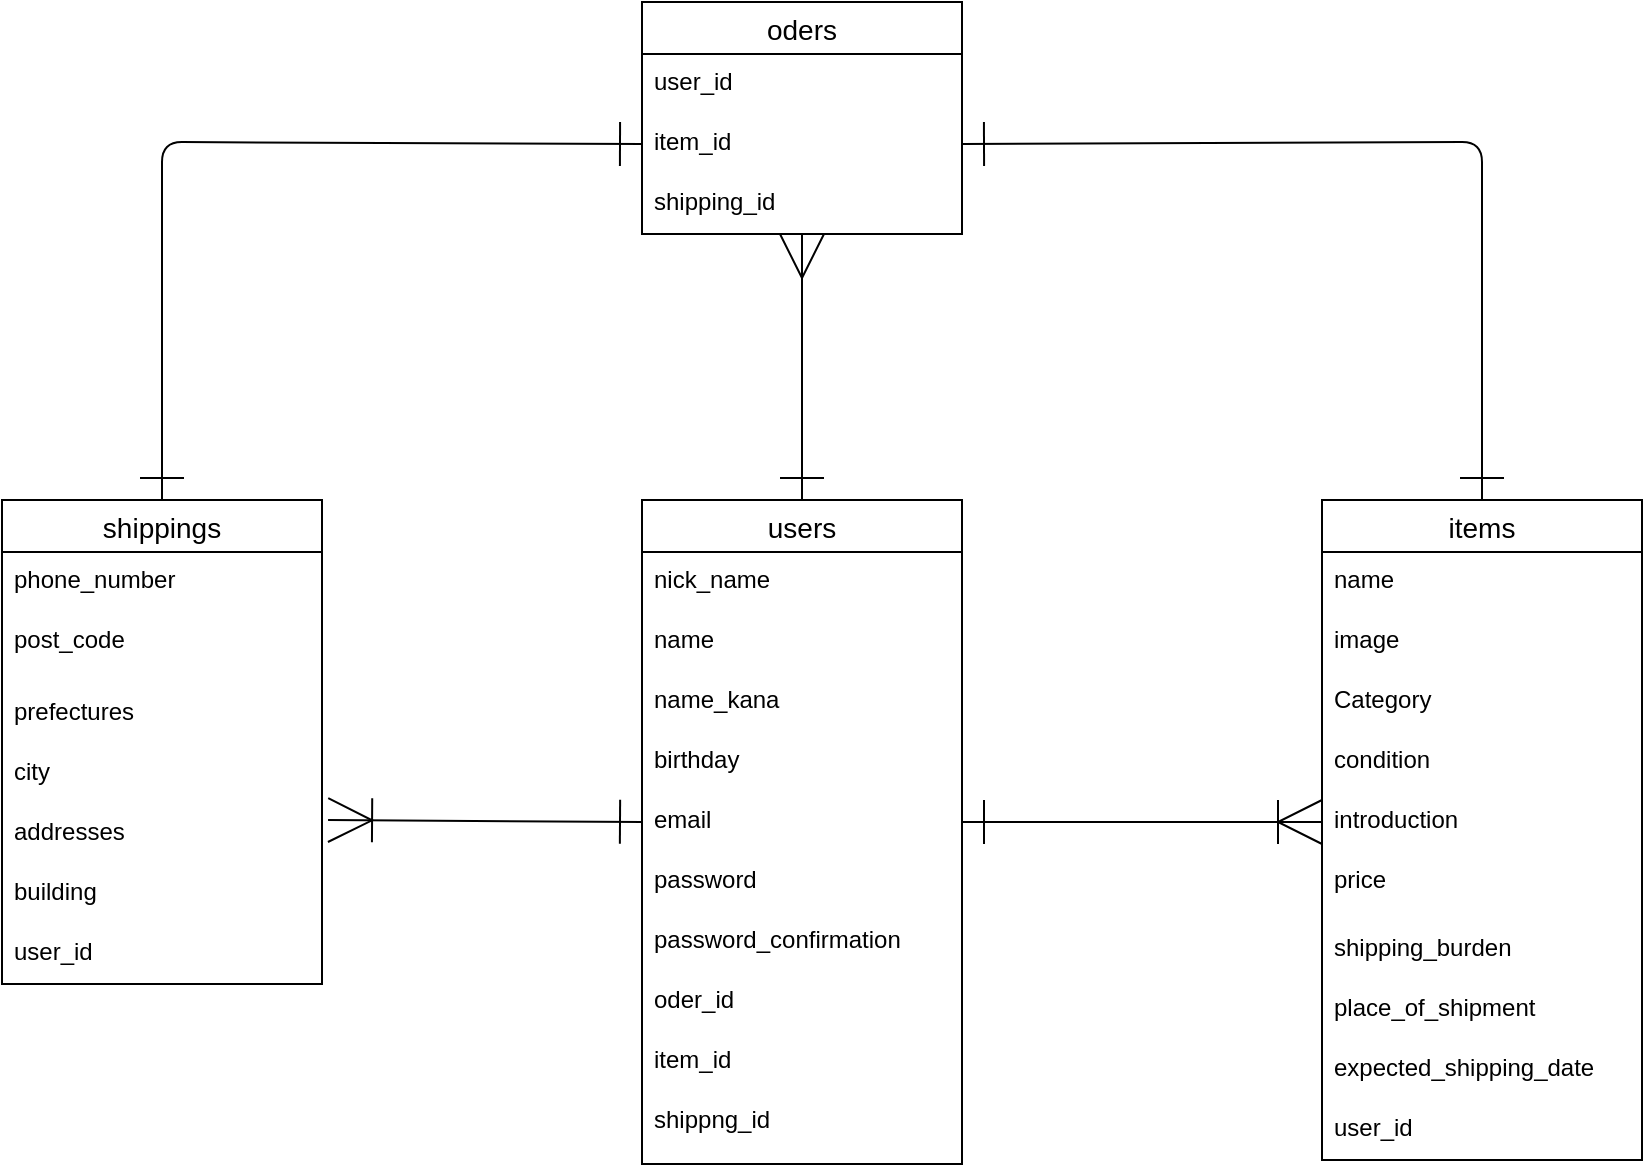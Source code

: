 <mxfile>
    <diagram id="qoujHvfrsgc2nFzQ4Caw" name="ページ1">
        <mxGraphModel dx="1053" dy="1152" grid="1" gridSize="10" guides="1" tooltips="1" connect="1" arrows="1" fold="1" page="1" pageScale="1" pageWidth="827" pageHeight="1169" math="0" shadow="0">
            <root>
                <mxCell id="0"/>
                <mxCell id="1" parent="0"/>
                <mxCell id="KNyMAkv7wVHLHsJy2t2F-1" value="oders" style="swimlane;fontStyle=0;childLayout=stackLayout;horizontal=1;startSize=26;horizontalStack=0;resizeParent=1;resizeParentMax=0;resizeLast=0;collapsible=1;marginBottom=0;align=center;fontSize=14;" vertex="1" parent="1">
                    <mxGeometry x="320" y="210" width="160" height="116" as="geometry"/>
                </mxCell>
                <mxCell id="KNyMAkv7wVHLHsJy2t2F-3" value="user_id" style="text;strokeColor=none;fillColor=none;spacingLeft=4;spacingRight=4;overflow=hidden;rotatable=0;points=[[0,0.5],[1,0.5]];portConstraint=eastwest;fontSize=12;" vertex="1" parent="KNyMAkv7wVHLHsJy2t2F-1">
                    <mxGeometry y="26" width="160" height="30" as="geometry"/>
                </mxCell>
                <mxCell id="KNyMAkv7wVHLHsJy2t2F-2" value="item_id" style="text;strokeColor=none;fillColor=none;spacingLeft=4;spacingRight=4;overflow=hidden;rotatable=0;points=[[0,0.5],[1,0.5]];portConstraint=eastwest;fontSize=12;" vertex="1" parent="KNyMAkv7wVHLHsJy2t2F-1">
                    <mxGeometry y="56" width="160" height="30" as="geometry"/>
                </mxCell>
                <mxCell id="KNyMAkv7wVHLHsJy2t2F-35" value="shipping_id" style="text;strokeColor=none;fillColor=none;spacingLeft=4;spacingRight=4;overflow=hidden;rotatable=0;points=[[0,0.5],[1,0.5]];portConstraint=eastwest;fontSize=12;" vertex="1" parent="KNyMAkv7wVHLHsJy2t2F-1">
                    <mxGeometry y="86" width="160" height="30" as="geometry"/>
                </mxCell>
                <mxCell id="KNyMAkv7wVHLHsJy2t2F-68" style="edgeStyle=none;jumpSize=6;html=1;exitX=0.5;exitY=0;exitDx=0;exitDy=0;entryX=0;entryY=0.5;entryDx=0;entryDy=0;startArrow=ERone;startFill=0;endArrow=ERone;endFill=0;startSize=20;endSize=20;" edge="1" parent="1" source="KNyMAkv7wVHLHsJy2t2F-9" target="KNyMAkv7wVHLHsJy2t2F-2">
                    <mxGeometry relative="1" as="geometry">
                        <Array as="points">
                            <mxPoint x="80" y="280"/>
                        </Array>
                    </mxGeometry>
                </mxCell>
                <mxCell id="KNyMAkv7wVHLHsJy2t2F-9" value="shippings" style="swimlane;fontStyle=0;childLayout=stackLayout;horizontal=1;startSize=26;horizontalStack=0;resizeParent=1;resizeParentMax=0;resizeLast=0;collapsible=1;marginBottom=0;align=center;fontSize=14;" vertex="1" parent="1">
                    <mxGeometry y="459" width="160" height="242" as="geometry"/>
                </mxCell>
                <mxCell id="KNyMAkv7wVHLHsJy2t2F-36" value="phone_number" style="text;strokeColor=none;fillColor=none;spacingLeft=4;spacingRight=4;overflow=hidden;rotatable=0;points=[[0,0.5],[1,0.5]];portConstraint=eastwest;fontSize=12;" vertex="1" parent="KNyMAkv7wVHLHsJy2t2F-9">
                    <mxGeometry y="26" width="160" height="30" as="geometry"/>
                </mxCell>
                <mxCell id="KNyMAkv7wVHLHsJy2t2F-12" value="post_code" style="text;strokeColor=none;fillColor=none;spacingLeft=4;spacingRight=4;overflow=hidden;rotatable=0;points=[[0,0.5],[1,0.5]];portConstraint=eastwest;fontSize=12;" vertex="1" parent="KNyMAkv7wVHLHsJy2t2F-9">
                    <mxGeometry y="56" width="160" height="36" as="geometry"/>
                </mxCell>
                <mxCell id="KNyMAkv7wVHLHsJy2t2F-38" value="prefectures" style="text;strokeColor=none;fillColor=none;spacingLeft=4;spacingRight=4;overflow=hidden;rotatable=0;points=[[0,0.5],[1,0.5]];portConstraint=eastwest;fontSize=12;" vertex="1" parent="KNyMAkv7wVHLHsJy2t2F-9">
                    <mxGeometry y="92" width="160" height="30" as="geometry"/>
                </mxCell>
                <mxCell id="KNyMAkv7wVHLHsJy2t2F-61" value="city" style="text;strokeColor=none;fillColor=none;spacingLeft=4;spacingRight=4;overflow=hidden;rotatable=0;points=[[0,0.5],[1,0.5]];portConstraint=eastwest;fontSize=12;" vertex="1" parent="KNyMAkv7wVHLHsJy2t2F-9">
                    <mxGeometry y="122" width="160" height="30" as="geometry"/>
                </mxCell>
                <mxCell id="KNyMAkv7wVHLHsJy2t2F-62" value="addresses" style="text;strokeColor=none;fillColor=none;spacingLeft=4;spacingRight=4;overflow=hidden;rotatable=0;points=[[0,0.5],[1,0.5]];portConstraint=eastwest;fontSize=12;" vertex="1" parent="KNyMAkv7wVHLHsJy2t2F-9">
                    <mxGeometry y="152" width="160" height="30" as="geometry"/>
                </mxCell>
                <mxCell id="KNyMAkv7wVHLHsJy2t2F-63" value="building" style="text;strokeColor=none;fillColor=none;spacingLeft=4;spacingRight=4;overflow=hidden;rotatable=0;points=[[0,0.5],[1,0.5]];portConstraint=eastwest;fontSize=12;" vertex="1" parent="KNyMAkv7wVHLHsJy2t2F-9">
                    <mxGeometry y="182" width="160" height="30" as="geometry"/>
                </mxCell>
                <mxCell id="KNyMAkv7wVHLHsJy2t2F-55" value="user_id" style="text;strokeColor=none;fillColor=none;spacingLeft=4;spacingRight=4;overflow=hidden;rotatable=0;points=[[0,0.5],[1,0.5]];portConstraint=eastwest;fontSize=12;" vertex="1" parent="KNyMAkv7wVHLHsJy2t2F-9">
                    <mxGeometry y="212" width="160" height="30" as="geometry"/>
                </mxCell>
                <mxCell id="KNyMAkv7wVHLHsJy2t2F-67" style="edgeStyle=none;jumpSize=6;html=1;exitX=0.5;exitY=0;exitDx=0;exitDy=0;entryX=1;entryY=0.5;entryDx=0;entryDy=0;startArrow=ERone;startFill=0;endArrow=ERone;endFill=0;startSize=20;endSize=20;" edge="1" parent="1" source="KNyMAkv7wVHLHsJy2t2F-13" target="KNyMAkv7wVHLHsJy2t2F-2">
                    <mxGeometry relative="1" as="geometry">
                        <Array as="points">
                            <mxPoint x="740" y="280"/>
                        </Array>
                    </mxGeometry>
                </mxCell>
                <mxCell id="KNyMAkv7wVHLHsJy2t2F-13" value="items" style="swimlane;fontStyle=0;childLayout=stackLayout;horizontal=1;startSize=26;horizontalStack=0;resizeParent=1;resizeParentMax=0;resizeLast=0;collapsible=1;marginBottom=0;align=center;fontSize=14;" vertex="1" parent="1">
                    <mxGeometry x="660" y="459" width="160" height="330" as="geometry"/>
                </mxCell>
                <mxCell id="KNyMAkv7wVHLHsJy2t2F-14" value="name" style="text;strokeColor=none;fillColor=none;spacingLeft=4;spacingRight=4;overflow=hidden;rotatable=0;points=[[0,0.5],[1,0.5]];portConstraint=eastwest;fontSize=12;" vertex="1" parent="KNyMAkv7wVHLHsJy2t2F-13">
                    <mxGeometry y="26" width="160" height="30" as="geometry"/>
                </mxCell>
                <mxCell id="KNyMAkv7wVHLHsJy2t2F-32" value="image" style="text;strokeColor=none;fillColor=none;spacingLeft=4;spacingRight=4;overflow=hidden;rotatable=0;points=[[0,0.5],[1,0.5]];portConstraint=eastwest;fontSize=12;" vertex="1" parent="KNyMAkv7wVHLHsJy2t2F-13">
                    <mxGeometry y="56" width="160" height="30" as="geometry"/>
                </mxCell>
                <mxCell id="KNyMAkv7wVHLHsJy2t2F-16" value="Category" style="text;strokeColor=none;fillColor=none;spacingLeft=4;spacingRight=4;overflow=hidden;rotatable=0;points=[[0,0.5],[1,0.5]];portConstraint=eastwest;fontSize=12;" vertex="1" parent="KNyMAkv7wVHLHsJy2t2F-13">
                    <mxGeometry y="86" width="160" height="30" as="geometry"/>
                </mxCell>
                <mxCell id="KNyMAkv7wVHLHsJy2t2F-56" value="condition" style="text;strokeColor=none;fillColor=none;spacingLeft=4;spacingRight=4;overflow=hidden;rotatable=0;points=[[0,0.5],[1,0.5]];portConstraint=eastwest;fontSize=12;" vertex="1" parent="KNyMAkv7wVHLHsJy2t2F-13">
                    <mxGeometry y="116" width="160" height="30" as="geometry"/>
                </mxCell>
                <mxCell id="KNyMAkv7wVHLHsJy2t2F-28" value="introduction" style="text;strokeColor=none;fillColor=none;spacingLeft=4;spacingRight=4;overflow=hidden;rotatable=0;points=[[0,0.5],[1,0.5]];portConstraint=eastwest;fontSize=12;" vertex="1" parent="KNyMAkv7wVHLHsJy2t2F-13">
                    <mxGeometry y="146" width="160" height="30" as="geometry"/>
                </mxCell>
                <mxCell id="KNyMAkv7wVHLHsJy2t2F-15" value="price" style="text;strokeColor=none;fillColor=none;spacingLeft=4;spacingRight=4;overflow=hidden;rotatable=0;points=[[0,0.5],[1,0.5]];portConstraint=eastwest;fontSize=12;" vertex="1" parent="KNyMAkv7wVHLHsJy2t2F-13">
                    <mxGeometry y="176" width="160" height="34" as="geometry"/>
                </mxCell>
                <mxCell id="KNyMAkv7wVHLHsJy2t2F-34" value="shipping_burden" style="text;strokeColor=none;fillColor=none;spacingLeft=4;spacingRight=4;overflow=hidden;rotatable=0;points=[[0,0.5],[1,0.5]];portConstraint=eastwest;fontSize=12;" vertex="1" parent="KNyMAkv7wVHLHsJy2t2F-13">
                    <mxGeometry y="210" width="160" height="30" as="geometry"/>
                </mxCell>
                <mxCell id="KNyMAkv7wVHLHsJy2t2F-57" value="place_of_shipment" style="text;strokeColor=none;fillColor=none;spacingLeft=4;spacingRight=4;overflow=hidden;rotatable=0;points=[[0,0.5],[1,0.5]];portConstraint=eastwest;fontSize=12;" vertex="1" parent="KNyMAkv7wVHLHsJy2t2F-13">
                    <mxGeometry y="240" width="160" height="30" as="geometry"/>
                </mxCell>
                <mxCell id="KNyMAkv7wVHLHsJy2t2F-58" value="expected_shipping_date" style="text;strokeColor=none;fillColor=none;spacingLeft=4;spacingRight=4;overflow=hidden;rotatable=0;points=[[0,0.5],[1,0.5]];portConstraint=eastwest;fontSize=12;" vertex="1" parent="KNyMAkv7wVHLHsJy2t2F-13">
                    <mxGeometry y="270" width="160" height="30" as="geometry"/>
                </mxCell>
                <mxCell id="KNyMAkv7wVHLHsJy2t2F-23" value="user_id" style="text;strokeColor=none;fillColor=none;spacingLeft=4;spacingRight=4;overflow=hidden;rotatable=0;points=[[0,0.5],[1,0.5]];portConstraint=eastwest;fontSize=12;" vertex="1" parent="KNyMAkv7wVHLHsJy2t2F-13">
                    <mxGeometry y="300" width="160" height="30" as="geometry"/>
                </mxCell>
                <mxCell id="KNyMAkv7wVHLHsJy2t2F-64" style="edgeStyle=none;jumpSize=6;html=1;exitX=0.5;exitY=0;exitDx=0;exitDy=0;startArrow=ERone;startFill=0;endArrow=ERmany;endFill=0;startSize=20;endSize=20;" edge="1" parent="1" source="KNyMAkv7wVHLHsJy2t2F-17" target="KNyMAkv7wVHLHsJy2t2F-35">
                    <mxGeometry relative="1" as="geometry"/>
                </mxCell>
                <mxCell id="KNyMAkv7wVHLHsJy2t2F-17" value="users" style="swimlane;fontStyle=0;childLayout=stackLayout;horizontal=1;startSize=26;horizontalStack=0;resizeParent=1;resizeParentMax=0;resizeLast=0;collapsible=1;marginBottom=0;align=center;fontSize=14;" vertex="1" parent="1">
                    <mxGeometry x="320" y="459" width="160" height="332" as="geometry"/>
                </mxCell>
                <mxCell id="KNyMAkv7wVHLHsJy2t2F-30" value="nick_name" style="text;strokeColor=none;fillColor=none;spacingLeft=4;spacingRight=4;overflow=hidden;rotatable=0;points=[[0,0.5],[1,0.5]];portConstraint=eastwest;fontSize=12;" vertex="1" parent="KNyMAkv7wVHLHsJy2t2F-17">
                    <mxGeometry y="26" width="160" height="30" as="geometry"/>
                </mxCell>
                <mxCell id="KNyMAkv7wVHLHsJy2t2F-20" value="name" style="text;strokeColor=none;fillColor=none;spacingLeft=4;spacingRight=4;overflow=hidden;rotatable=0;points=[[0,0.5],[1,0.5]];portConstraint=eastwest;fontSize=12;" vertex="1" parent="KNyMAkv7wVHLHsJy2t2F-17">
                    <mxGeometry y="56" width="160" height="30" as="geometry"/>
                </mxCell>
                <mxCell id="KNyMAkv7wVHLHsJy2t2F-59" value="name_kana" style="text;strokeColor=none;fillColor=none;spacingLeft=4;spacingRight=4;overflow=hidden;rotatable=0;points=[[0,0.5],[1,0.5]];portConstraint=eastwest;fontSize=12;" vertex="1" parent="KNyMAkv7wVHLHsJy2t2F-17">
                    <mxGeometry y="86" width="160" height="30" as="geometry"/>
                </mxCell>
                <mxCell id="KNyMAkv7wVHLHsJy2t2F-60" value="birthday" style="text;strokeColor=none;fillColor=none;spacingLeft=4;spacingRight=4;overflow=hidden;rotatable=0;points=[[0,0.5],[1,0.5]];portConstraint=eastwest;fontSize=12;" vertex="1" parent="KNyMAkv7wVHLHsJy2t2F-17">
                    <mxGeometry y="116" width="160" height="30" as="geometry"/>
                </mxCell>
                <mxCell id="KNyMAkv7wVHLHsJy2t2F-18" value="email" style="text;strokeColor=none;fillColor=none;spacingLeft=4;spacingRight=4;overflow=hidden;rotatable=0;points=[[0,0.5],[1,0.5]];portConstraint=eastwest;fontSize=12;" vertex="1" parent="KNyMAkv7wVHLHsJy2t2F-17">
                    <mxGeometry y="146" width="160" height="30" as="geometry"/>
                </mxCell>
                <mxCell id="KNyMAkv7wVHLHsJy2t2F-19" value="password" style="text;strokeColor=none;fillColor=none;spacingLeft=4;spacingRight=4;overflow=hidden;rotatable=0;points=[[0,0.5],[1,0.5]];portConstraint=eastwest;fontSize=12;" vertex="1" parent="KNyMAkv7wVHLHsJy2t2F-17">
                    <mxGeometry y="176" width="160" height="30" as="geometry"/>
                </mxCell>
                <mxCell id="KNyMAkv7wVHLHsJy2t2F-31" value="password_confirmation" style="text;strokeColor=none;fillColor=none;spacingLeft=4;spacingRight=4;overflow=hidden;rotatable=0;points=[[0,0.5],[1,0.5]];portConstraint=eastwest;fontSize=12;" vertex="1" parent="KNyMAkv7wVHLHsJy2t2F-17">
                    <mxGeometry y="206" width="160" height="30" as="geometry"/>
                </mxCell>
                <mxCell id="KNyMAkv7wVHLHsJy2t2F-26" value="oder_id" style="text;strokeColor=none;fillColor=none;spacingLeft=4;spacingRight=4;overflow=hidden;rotatable=0;points=[[0,0.5],[1,0.5]];portConstraint=eastwest;fontSize=12;" vertex="1" parent="KNyMAkv7wVHLHsJy2t2F-17">
                    <mxGeometry y="236" width="160" height="30" as="geometry"/>
                </mxCell>
                <mxCell id="KNyMAkv7wVHLHsJy2t2F-27" value="item_id" style="text;strokeColor=none;fillColor=none;spacingLeft=4;spacingRight=4;overflow=hidden;rotatable=0;points=[[0,0.5],[1,0.5]];portConstraint=eastwest;fontSize=12;" vertex="1" parent="KNyMAkv7wVHLHsJy2t2F-17">
                    <mxGeometry y="266" width="160" height="30" as="geometry"/>
                </mxCell>
                <mxCell id="KNyMAkv7wVHLHsJy2t2F-54" value="shippng_id" style="text;strokeColor=none;fillColor=none;spacingLeft=4;spacingRight=4;overflow=hidden;rotatable=0;points=[[0,0.5],[1,0.5]];portConstraint=eastwest;fontSize=12;" vertex="1" parent="KNyMAkv7wVHLHsJy2t2F-17">
                    <mxGeometry y="296" width="160" height="36" as="geometry"/>
                </mxCell>
                <mxCell id="KNyMAkv7wVHLHsJy2t2F-65" style="edgeStyle=none;jumpSize=6;html=1;exitX=1;exitY=0.5;exitDx=0;exitDy=0;entryX=0;entryY=0.5;entryDx=0;entryDy=0;startArrow=ERone;startFill=0;endArrow=ERoneToMany;endFill=0;startSize=20;endSize=20;" edge="1" parent="1" source="KNyMAkv7wVHLHsJy2t2F-18" target="KNyMAkv7wVHLHsJy2t2F-28">
                    <mxGeometry relative="1" as="geometry"/>
                </mxCell>
                <mxCell id="KNyMAkv7wVHLHsJy2t2F-66" style="edgeStyle=none;jumpSize=6;html=1;exitX=0;exitY=0.5;exitDx=0;exitDy=0;entryX=1.019;entryY=0.267;entryDx=0;entryDy=0;entryPerimeter=0;startArrow=ERone;startFill=0;endArrow=ERoneToMany;endFill=0;startSize=20;endSize=20;" edge="1" parent="1" source="KNyMAkv7wVHLHsJy2t2F-18" target="KNyMAkv7wVHLHsJy2t2F-62">
                    <mxGeometry relative="1" as="geometry"/>
                </mxCell>
            </root>
        </mxGraphModel>
    </diagram>
    <diagram id="agypoGWg5hpHjAsxfdMR" name="ページ2">
        <mxGraphModel dx="762" dy="1124" grid="1" gridSize="10" guides="1" tooltips="1" connect="1" arrows="1" fold="1" page="1" pageScale="1" pageWidth="827" pageHeight="1169" math="0" shadow="0">
            <root>
                <mxCell id="0"/>
                <mxCell id="1" parent="0"/>
            </root>
        </mxGraphModel>
    </diagram>
</mxfile>
